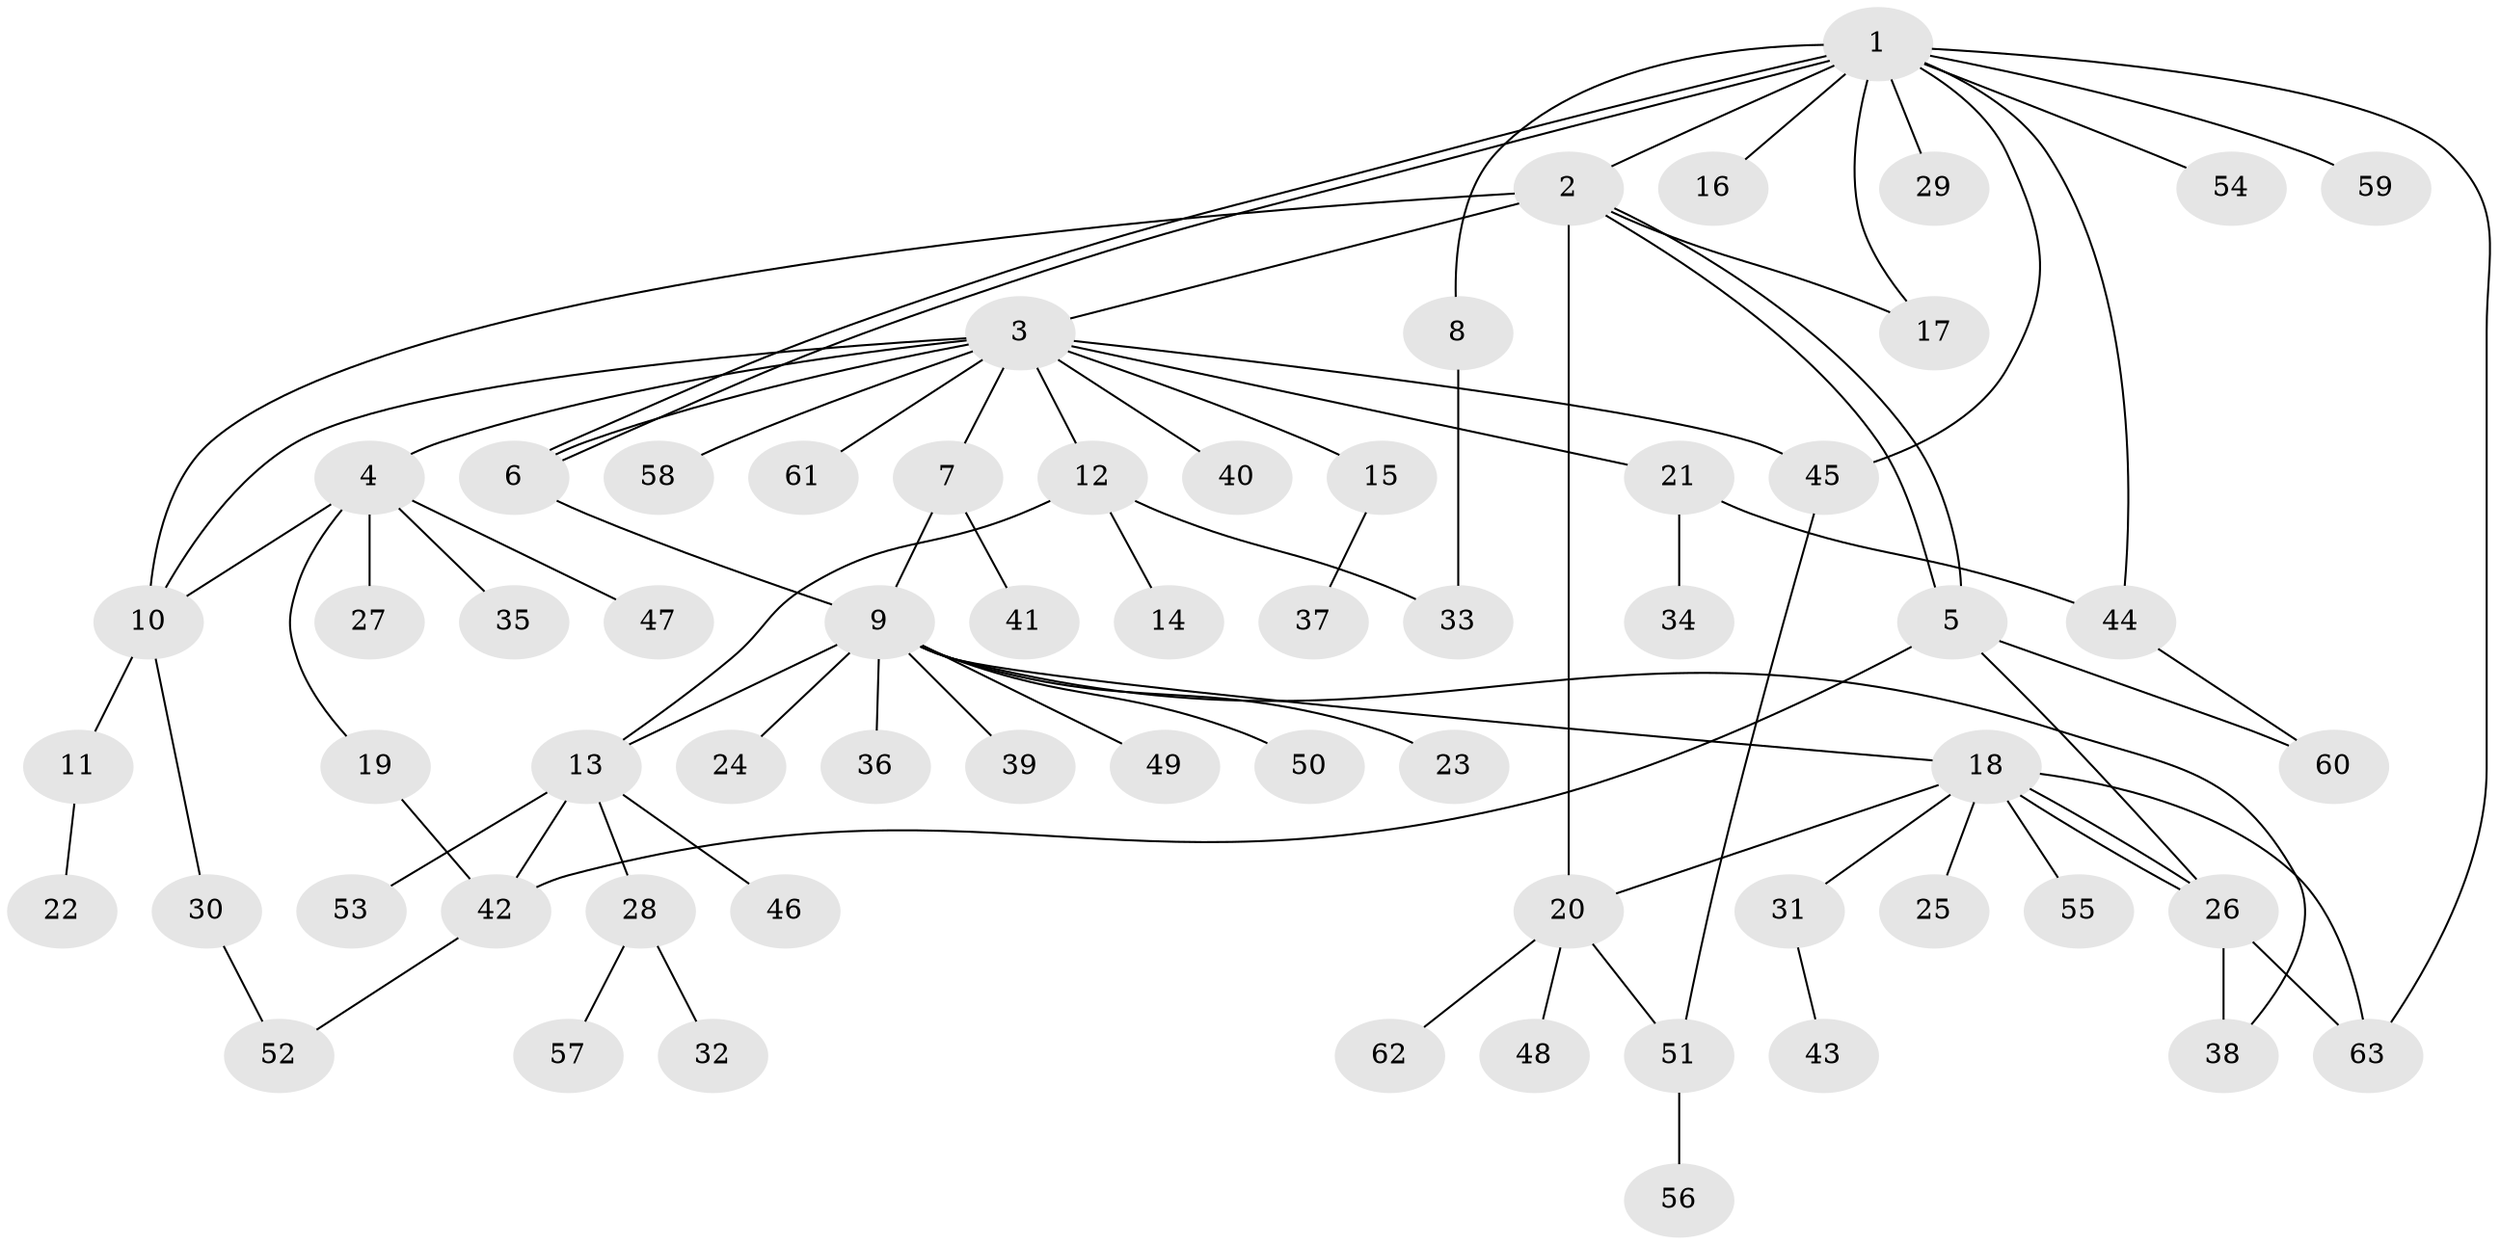 // Generated by graph-tools (version 1.1) at 2025/48/03/09/25 04:48:04]
// undirected, 63 vertices, 84 edges
graph export_dot {
graph [start="1"]
  node [color=gray90,style=filled];
  1;
  2;
  3;
  4;
  5;
  6;
  7;
  8;
  9;
  10;
  11;
  12;
  13;
  14;
  15;
  16;
  17;
  18;
  19;
  20;
  21;
  22;
  23;
  24;
  25;
  26;
  27;
  28;
  29;
  30;
  31;
  32;
  33;
  34;
  35;
  36;
  37;
  38;
  39;
  40;
  41;
  42;
  43;
  44;
  45;
  46;
  47;
  48;
  49;
  50;
  51;
  52;
  53;
  54;
  55;
  56;
  57;
  58;
  59;
  60;
  61;
  62;
  63;
  1 -- 2;
  1 -- 6;
  1 -- 6;
  1 -- 8;
  1 -- 16;
  1 -- 17;
  1 -- 29;
  1 -- 44;
  1 -- 45;
  1 -- 54;
  1 -- 59;
  1 -- 63;
  2 -- 3;
  2 -- 5;
  2 -- 5;
  2 -- 10;
  2 -- 17;
  2 -- 20;
  3 -- 4;
  3 -- 6;
  3 -- 7;
  3 -- 10;
  3 -- 12;
  3 -- 15;
  3 -- 21;
  3 -- 40;
  3 -- 45;
  3 -- 58;
  3 -- 61;
  4 -- 10;
  4 -- 19;
  4 -- 27;
  4 -- 35;
  4 -- 47;
  5 -- 26;
  5 -- 42;
  5 -- 60;
  6 -- 9;
  7 -- 9;
  7 -- 41;
  8 -- 33;
  9 -- 13;
  9 -- 18;
  9 -- 23;
  9 -- 24;
  9 -- 36;
  9 -- 38;
  9 -- 39;
  9 -- 49;
  9 -- 50;
  10 -- 11;
  10 -- 30;
  11 -- 22;
  12 -- 13;
  12 -- 14;
  12 -- 33;
  13 -- 28;
  13 -- 42;
  13 -- 46;
  13 -- 53;
  15 -- 37;
  18 -- 20;
  18 -- 25;
  18 -- 26;
  18 -- 26;
  18 -- 31;
  18 -- 55;
  18 -- 63;
  19 -- 42;
  20 -- 48;
  20 -- 51;
  20 -- 62;
  21 -- 34;
  21 -- 44;
  26 -- 38;
  26 -- 63;
  28 -- 32;
  28 -- 57;
  30 -- 52;
  31 -- 43;
  42 -- 52;
  44 -- 60;
  45 -- 51;
  51 -- 56;
}

